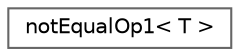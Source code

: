 digraph "Graphical Class Hierarchy"
{
 // LATEX_PDF_SIZE
  bgcolor="transparent";
  edge [fontname=Helvetica,fontsize=10,labelfontname=Helvetica,labelfontsize=10];
  node [fontname=Helvetica,fontsize=10,shape=box,height=0.2,width=0.4];
  rankdir="LR";
  Node0 [id="Node000000",label="notEqualOp1\< T \>",height=0.2,width=0.4,color="grey40", fillcolor="white", style="filled",URL="$structFoam_1_1notEqualOp1.html",tooltip=" "];
}
